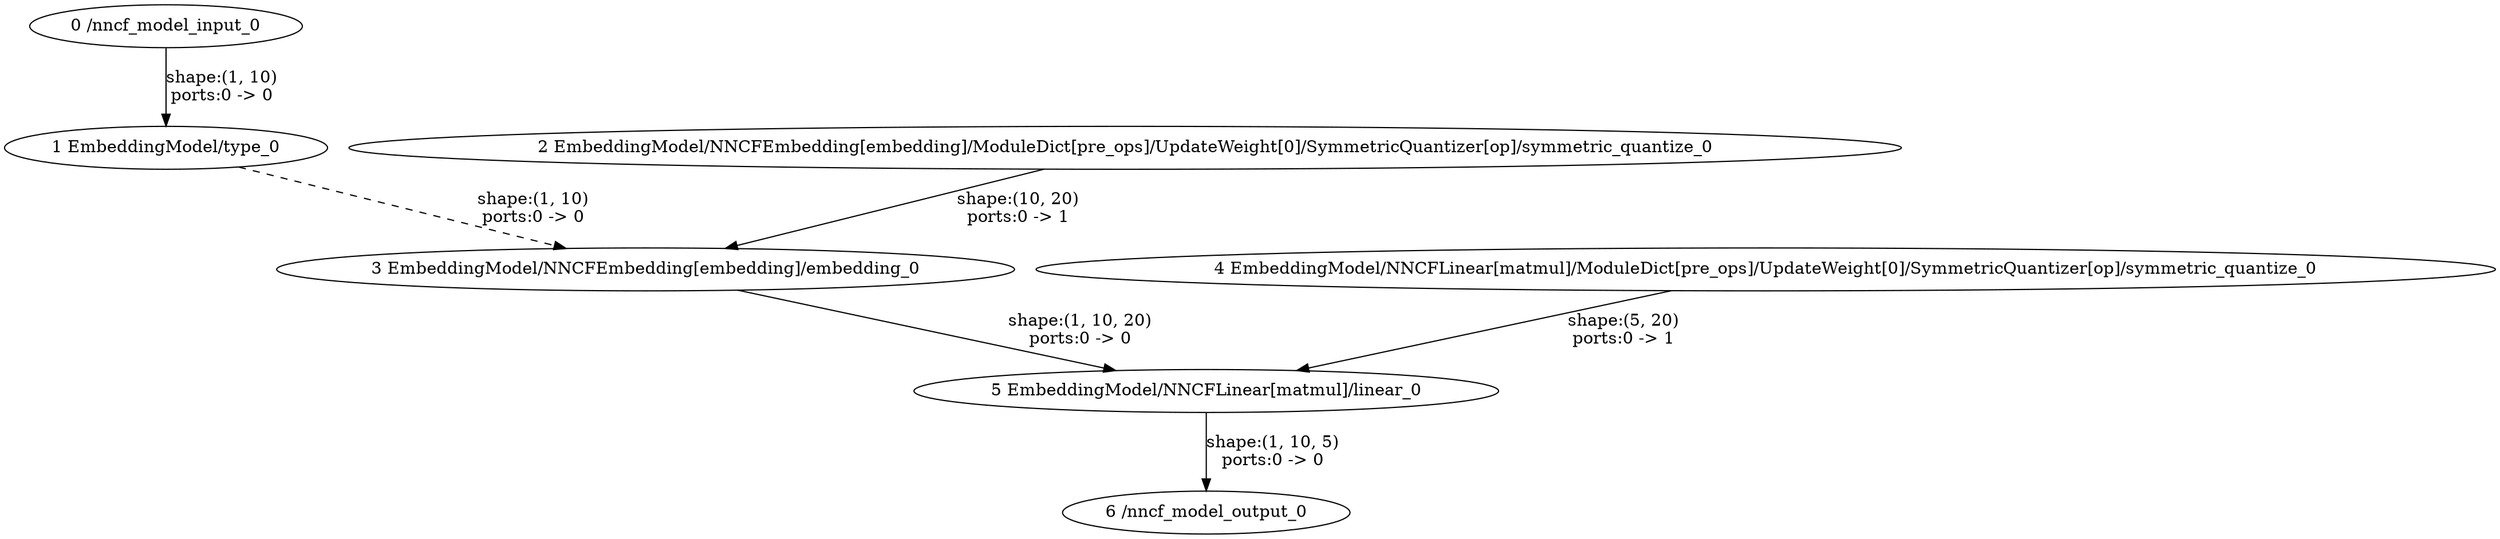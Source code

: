 strict digraph  {
"0 /nncf_model_input_0" [id=0, type=nncf_model_input];
"1 EmbeddingModel/type_0" [id=1, type=type];
"2 EmbeddingModel/NNCFEmbedding[embedding]/ModuleDict[pre_ops]/UpdateWeight[0]/SymmetricQuantizer[op]/symmetric_quantize_0" [id=2, type=symmetric_quantize];
"3 EmbeddingModel/NNCFEmbedding[embedding]/embedding_0" [id=3, type=embedding];
"4 EmbeddingModel/NNCFLinear[matmul]/ModuleDict[pre_ops]/UpdateWeight[0]/SymmetricQuantizer[op]/symmetric_quantize_0" [id=4, type=symmetric_quantize];
"5 EmbeddingModel/NNCFLinear[matmul]/linear_0" [id=5, type=linear];
"6 /nncf_model_output_0" [id=6, type=nncf_model_output];
"0 /nncf_model_input_0" -> "1 EmbeddingModel/type_0"  [label="shape:(1, 10)\nports:0 -> 0", style=solid];
"1 EmbeddingModel/type_0" -> "3 EmbeddingModel/NNCFEmbedding[embedding]/embedding_0"  [label="shape:(1, 10)\nports:0 -> 0", style=dashed];
"2 EmbeddingModel/NNCFEmbedding[embedding]/ModuleDict[pre_ops]/UpdateWeight[0]/SymmetricQuantizer[op]/symmetric_quantize_0" -> "3 EmbeddingModel/NNCFEmbedding[embedding]/embedding_0"  [label="shape:(10, 20)\nports:0 -> 1", style=solid];
"3 EmbeddingModel/NNCFEmbedding[embedding]/embedding_0" -> "5 EmbeddingModel/NNCFLinear[matmul]/linear_0"  [label="shape:(1, 10, 20)\nports:0 -> 0", style=solid];
"4 EmbeddingModel/NNCFLinear[matmul]/ModuleDict[pre_ops]/UpdateWeight[0]/SymmetricQuantizer[op]/symmetric_quantize_0" -> "5 EmbeddingModel/NNCFLinear[matmul]/linear_0"  [label="shape:(5, 20)\nports:0 -> 1", style=solid];
"5 EmbeddingModel/NNCFLinear[matmul]/linear_0" -> "6 /nncf_model_output_0"  [label="shape:(1, 10, 5)\nports:0 -> 0", style=solid];
}
